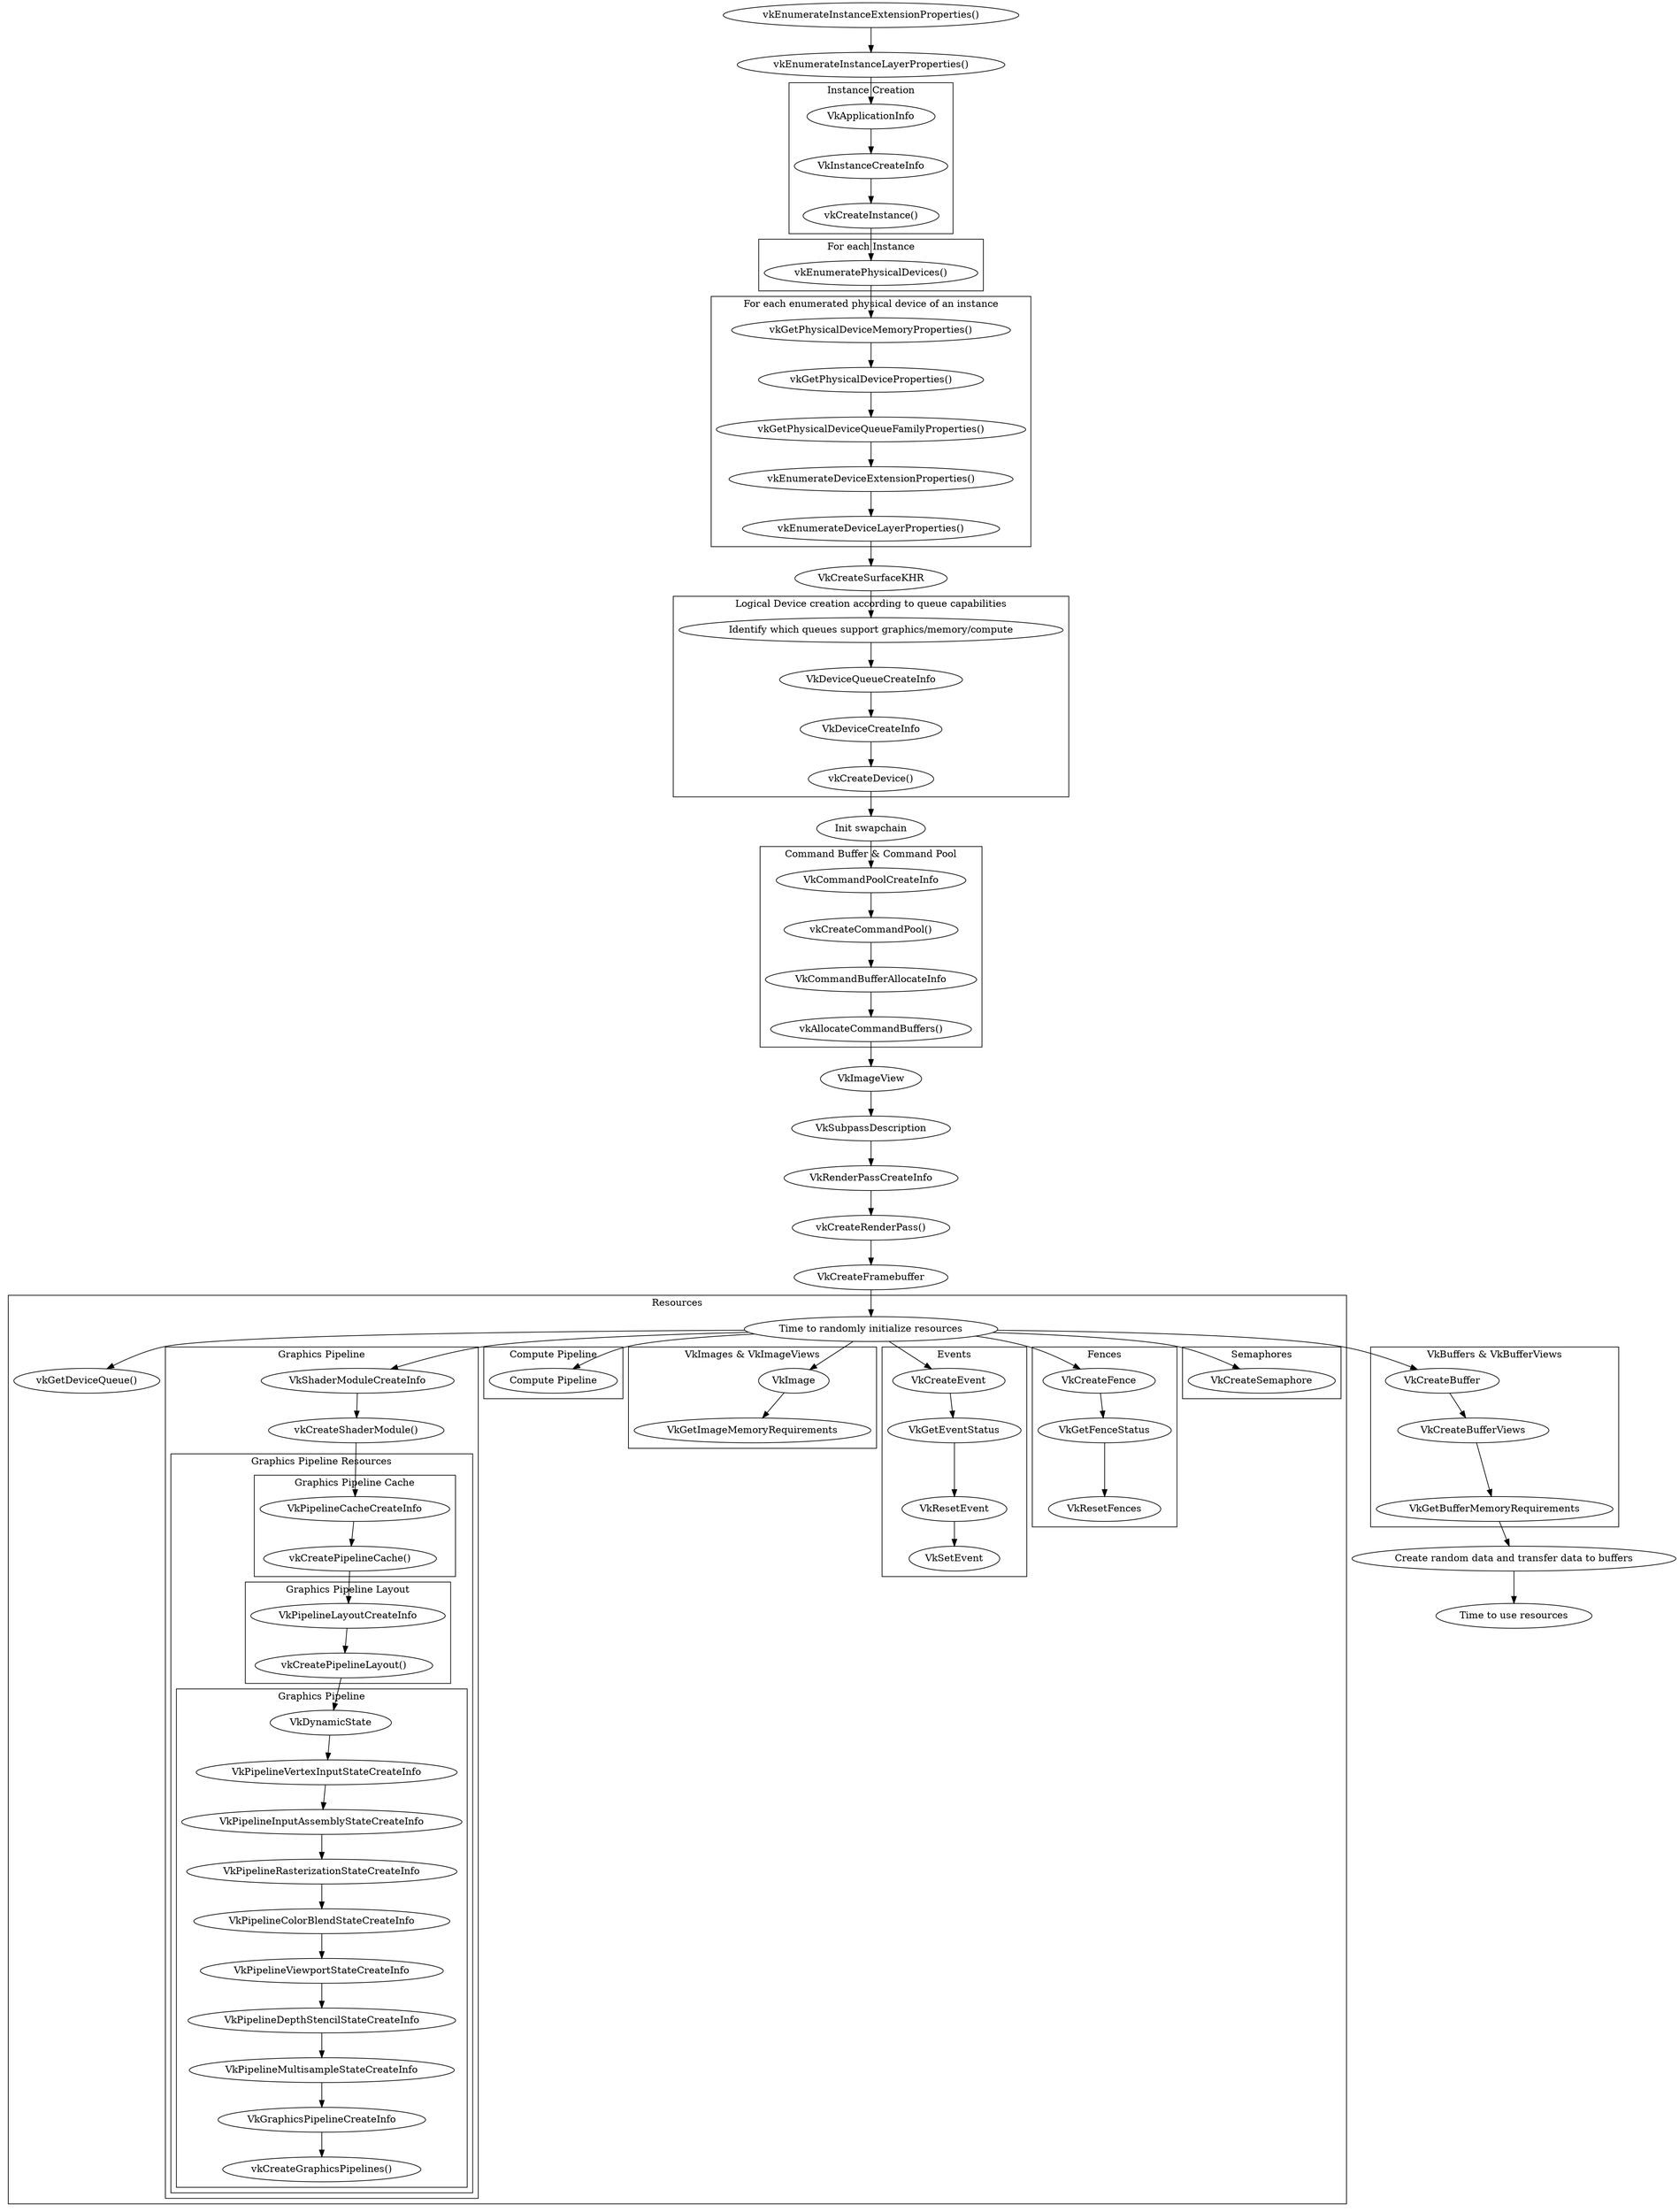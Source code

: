 digraph graphname
{
	a[label="vkEnumerateInstanceExtensionProperties()"];
	b[label="vkEnumerateInstanceLayerProperties()"];

	c[label="VkApplicationInfo"];
	d[label="VkInstanceCreateInfo"];
	e[label="vkCreateInstance()"];

	f[label="vkEnumeratePhysicalDevices()"];

	g[label="vkGetPhysicalDeviceMemoryProperties()"];
	h[label="vkGetPhysicalDeviceProperties()"];
	i[label="vkGetPhysicalDeviceQueueFamilyProperties()"];
	j[label="vkEnumerateDeviceExtensionProperties()"];
	k[label="vkEnumerateDeviceLayerProperties()"];
	l[label="Identify which queues support graphics/memory/compute"];

	m[label="VkDeviceQueueCreateInfo"];
	n[label="VkDeviceCreateInfo"];
	o[label="vkCreateDevice()"];

	p[label="Time to randomly initialize resources"];

	q[label="vkGetDeviceQueue()"];
	r[label="VkCommandPoolCreateInfo"];
	s[label="vkCreateCommandPool()"];
	t[label="VkCommandBufferAllocateInfo"];
	u[label="vkAllocateCommandBuffers()"];

	v[label="VkShaderModuleCreateInfo"];
	w[label="vkCreateShaderModule()"];

	x[label="VkSubpassDescription"];
	y[label="VkRenderPassCreateInfo"];
	z[label="vkCreateRenderPass()"];

	aa[label="VkPipelineCacheCreateInfo"];
	ab[label="vkCreatePipelineCache()"];

	ac[label="VkPipelineLayoutCreateInfo"];
	ad[label="vkCreatePipelineLayout()"];

	ae[label="VkDynamicState"];
	af[label="VkPipelineVertexInputStateCreateInfo"];
	ag[label="VkPipelineInputAssemblyStateCreateInfo"];
	ah[label="VkPipelineRasterizationStateCreateInfo"];
	ai[label="VkPipelineColorBlendStateCreateInfo"];
	aj[label="VkPipelineViewportStateCreateInfo"];
	ak[label="VkPipelineDepthStencilStateCreateInfo"];
	al[label="VkPipelineMultisampleStateCreateInfo"];
	am[label="VkGraphicsPipelineCreateInfo"];
	an[label="vkCreateGraphicsPipelines()"];

	ao[label="Compute Pipeline"];

	ap[label="VkImage"];
    aq[label="VkImageView"];
    aac[label="VkGetImageMemoryRequirements"];

	ar[label="VkCreateEvent"];
	as[label="VkGetEventStatus"];
    at[label="VkResetEvent"];
    au[label="VkSetEvent"];

    av[label="VkCreateFence"];
    aw[label="VkGetFenceStatus"];
    ax[label="VkResetFences"];

    ay[label="VkCreateSemaphore"];

    az[label="VkCreateBuffer"];
    aaa[label="VkCreateBufferViews"];
    aab[label="VkGetBufferMemoryRequirements"];
	aad[label="VkCreateSurfaceKHR"];
	aae[label="Init swapchain"];
	aag[label="VkCreateFramebuffer"];

	aah[label="Create random data and transfer data to buffers"];

	aai[label="Time to use resources"];

	a -> b;
	b -> c;

	subgraph cluster_0
	{
		label = "Instance Creation";
		c -> d;
		d -> e;
	}

	subgraph cluster_1
	{
		label = "For each Instance";
		e -> f;
	}

	subgraph cluster_2
	{
		label = "For each enumerated physical device of an instance";
		f -> g;
		g -> h;
		h -> i;
		i -> j;
		j -> k;
	}

	k -> aad;
	aad -> l;

	subgraph cluster_3
	{
		label = "Logical Device creation according to queue capabilities";
		l -> m;
		m -> n;
		n -> o;
	}

	o -> aae;
	aae -> r;

	subgraph cluster_5
	{
		label = "Command Buffer & Command Pool";
		r -> s;
		s -> t;
		t -> u;
	}

	u -> aq;
	aq -> x;
	x -> y;
	y -> z;
	z -> aag;
	aag -> p;

	subgraph cluster_4
	{
		label = "Resources";
		p -> q;
		p -> v;
		p -> ao;
		p -> ap;
		p -> ar;
		p -> av;
		p -> ay;

		subgraph cluster_7
		{
			label = "Graphics Pipeline";

			v -> w;
			w -> aa;

			subgraph cluster_9
			{
				label = "Graphics Pipeline Resources";

				subgraph cluster_10
				{
					label = "Graphics Pipeline Cache";
					aa -> ab;
				}

				ab -> ac;

				subgraph cluster_11
				{
					label = "Graphics Pipeline Layout";
					ac -> ad;
				}

				ad -> ae;

				subgraph cluster_12
				{
					label = "Graphics Pipeline";
					ae -> af;
					af -> ag;
					ag -> ah;
					ah -> ai;
					ai -> aj;
					aj -> ak;
					ak -> al;
					al -> am;
					am -> an;
				}
			}
		}

		subgraph cluster_13
		{
			label = "Compute Pipeline";
			ao;
		}

		subgraph cluster_14
		{
			label = "VkImages & VkImageViews";
			ap -> aac;
		}

		subgraph cluster_16
        {
            label = "Events";
            ar -> as;
            as -> at;
            at -> au;
        }

        subgraph cluster_17
        {
            label = "Fences";
            av -> aw;
            aw -> ax;
        }

        subgraph cluster_18
        {
            label = "Semaphores";
            ay;
        }
	}

	p -> az;

	subgraph cluster_15
	{
		label = "VkBuffers & VkBufferViews";
		az -> aaa;
		aaa -> aab;
	}

	aab -> aah;
	aah -> aai;

}
